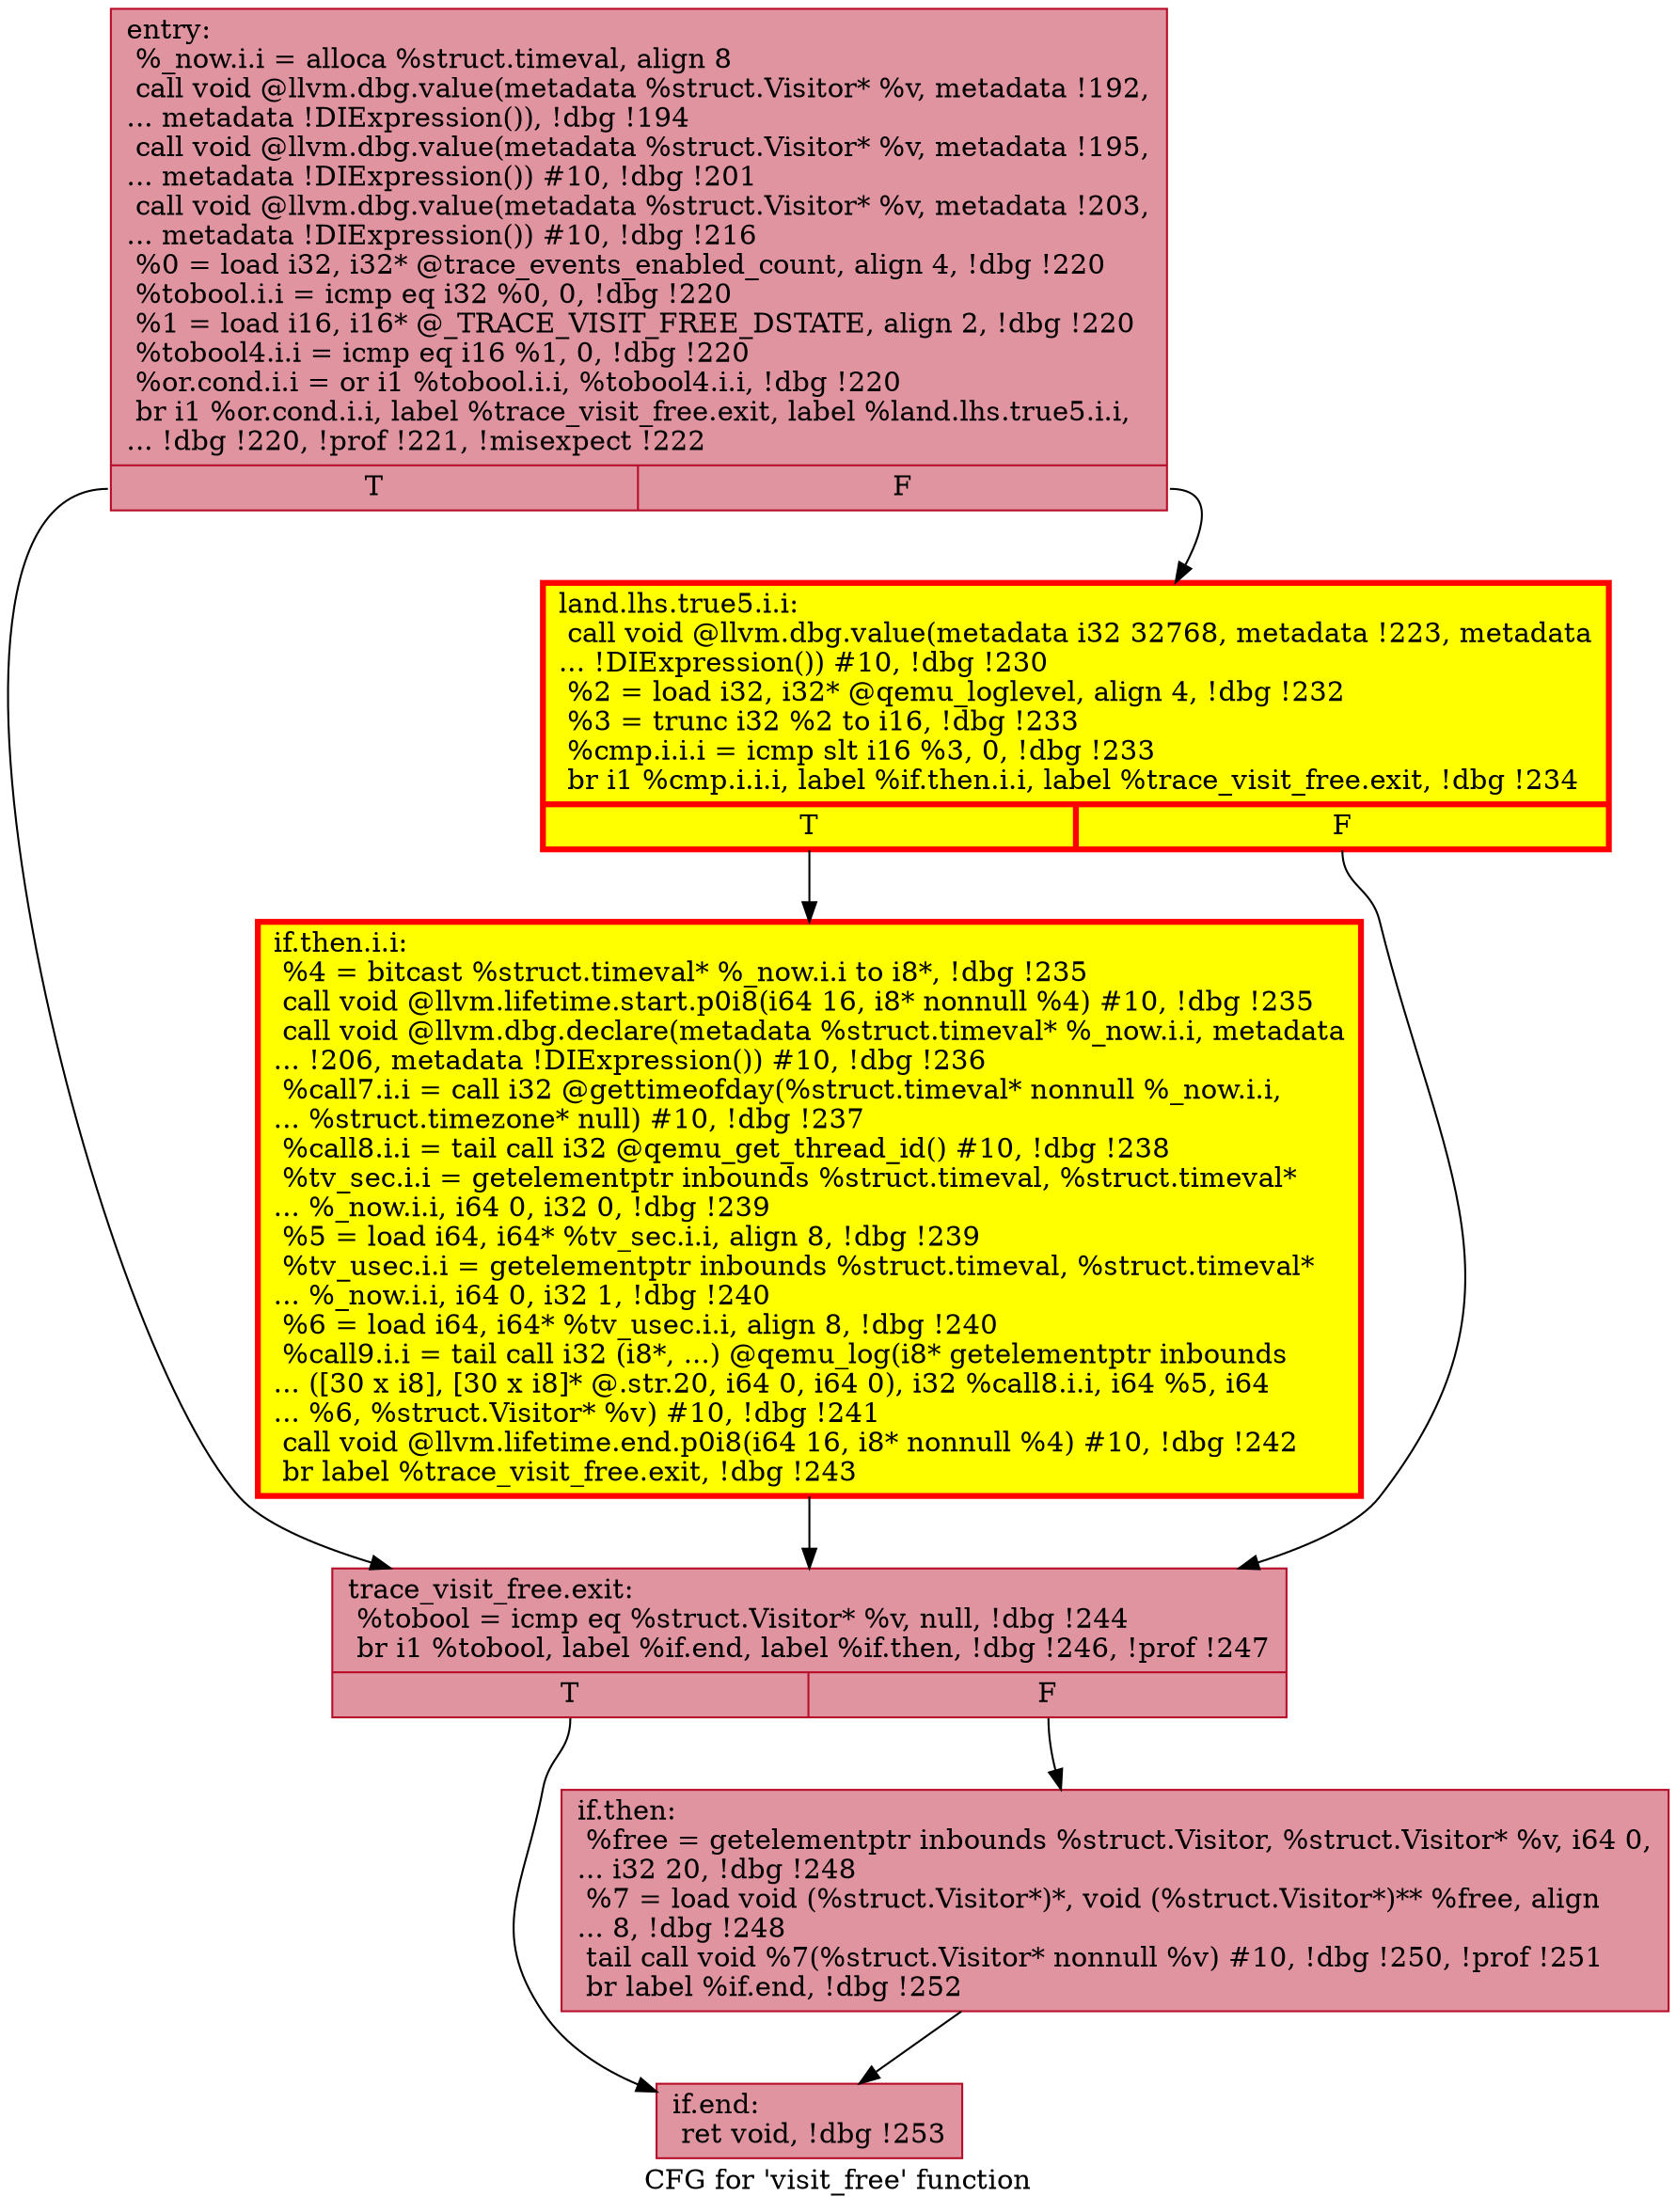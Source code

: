 digraph "CFG for 'visit_free' function" {
	label="CFG for 'visit_free' function";

	Node0x55664253c930 [shape=record,color="#b70d28ff", style=filled, fillcolor="#b70d2870",label="{entry:\l  %_now.i.i = alloca %struct.timeval, align 8\l  call void @llvm.dbg.value(metadata %struct.Visitor* %v, metadata !192,\l... metadata !DIExpression()), !dbg !194\l  call void @llvm.dbg.value(metadata %struct.Visitor* %v, metadata !195,\l... metadata !DIExpression()) #10, !dbg !201\l  call void @llvm.dbg.value(metadata %struct.Visitor* %v, metadata !203,\l... metadata !DIExpression()) #10, !dbg !216\l  %0 = load i32, i32* @trace_events_enabled_count, align 4, !dbg !220\l  %tobool.i.i = icmp eq i32 %0, 0, !dbg !220\l  %1 = load i16, i16* @_TRACE_VISIT_FREE_DSTATE, align 2, !dbg !220\l  %tobool4.i.i = icmp eq i16 %1, 0, !dbg !220\l  %or.cond.i.i = or i1 %tobool.i.i, %tobool4.i.i, !dbg !220\l  br i1 %or.cond.i.i, label %trace_visit_free.exit, label %land.lhs.true5.i.i,\l... !dbg !220, !prof !221, !misexpect !222\l|{<s0>T|<s1>F}}"];
	Node0x55664253c930:s0 -> Node0x556642651c20;
	Node0x55664253c930:s1 -> Node0x5566425ed1d0;
	Node0x5566425ed1d0 [shape=record,penwidth=3.0, style="filled", color="red", fillcolor="yellow",label="{land.lhs.true5.i.i:                               \l  call void @llvm.dbg.value(metadata i32 32768, metadata !223, metadata\l... !DIExpression()) #10, !dbg !230\l  %2 = load i32, i32* @qemu_loglevel, align 4, !dbg !232\l  %3 = trunc i32 %2 to i16, !dbg !233\l  %cmp.i.i.i = icmp slt i16 %3, 0, !dbg !233\l  br i1 %cmp.i.i.i, label %if.then.i.i, label %trace_visit_free.exit, !dbg !234\l|{<s0>T|<s1>F}}"];
	Node0x5566425ed1d0:s0 -> Node0x556642523b90;
	Node0x5566425ed1d0:s1 -> Node0x556642651c20;
	Node0x556642523b90 [shape=record,penwidth=3.0, style="filled", color="red", fillcolor="yellow",label="{if.then.i.i:                                      \l  %4 = bitcast %struct.timeval* %_now.i.i to i8*, !dbg !235\l  call void @llvm.lifetime.start.p0i8(i64 16, i8* nonnull %4) #10, !dbg !235\l  call void @llvm.dbg.declare(metadata %struct.timeval* %_now.i.i, metadata\l... !206, metadata !DIExpression()) #10, !dbg !236\l  %call7.i.i = call i32 @gettimeofday(%struct.timeval* nonnull %_now.i.i,\l... %struct.timezone* null) #10, !dbg !237\l  %call8.i.i = tail call i32 @qemu_get_thread_id() #10, !dbg !238\l  %tv_sec.i.i = getelementptr inbounds %struct.timeval, %struct.timeval*\l... %_now.i.i, i64 0, i32 0, !dbg !239\l  %5 = load i64, i64* %tv_sec.i.i, align 8, !dbg !239\l  %tv_usec.i.i = getelementptr inbounds %struct.timeval, %struct.timeval*\l... %_now.i.i, i64 0, i32 1, !dbg !240\l  %6 = load i64, i64* %tv_usec.i.i, align 8, !dbg !240\l  %call9.i.i = tail call i32 (i8*, ...) @qemu_log(i8* getelementptr inbounds\l... ([30 x i8], [30 x i8]* @.str.20, i64 0, i64 0), i32 %call8.i.i, i64 %5, i64\l... %6, %struct.Visitor* %v) #10, !dbg !241\l  call void @llvm.lifetime.end.p0i8(i64 16, i8* nonnull %4) #10, !dbg !242\l  br label %trace_visit_free.exit, !dbg !243\l}"];
	Node0x556642523b90 -> Node0x556642651c20;
	Node0x556642651c20 [shape=record,color="#b70d28ff", style=filled, fillcolor="#b70d2870",label="{trace_visit_free.exit:                            \l  %tobool = icmp eq %struct.Visitor* %v, null, !dbg !244\l  br i1 %tobool, label %if.end, label %if.then, !dbg !246, !prof !247\l|{<s0>T|<s1>F}}"];
	Node0x556642651c20:s0 -> Node0x556642546990;
	Node0x556642651c20:s1 -> Node0x5566424f92d0;
	Node0x5566424f92d0 [shape=record,color="#b70d28ff", style=filled, fillcolor="#b70d2870",label="{if.then:                                          \l  %free = getelementptr inbounds %struct.Visitor, %struct.Visitor* %v, i64 0,\l... i32 20, !dbg !248\l  %7 = load void (%struct.Visitor*)*, void (%struct.Visitor*)** %free, align\l... 8, !dbg !248\l  tail call void %7(%struct.Visitor* nonnull %v) #10, !dbg !250, !prof !251\l  br label %if.end, !dbg !252\l}"];
	Node0x5566424f92d0 -> Node0x556642546990;
	Node0x556642546990 [shape=record,color="#b70d28ff", style=filled, fillcolor="#b70d2870",label="{if.end:                                           \l  ret void, !dbg !253\l}"];
}
